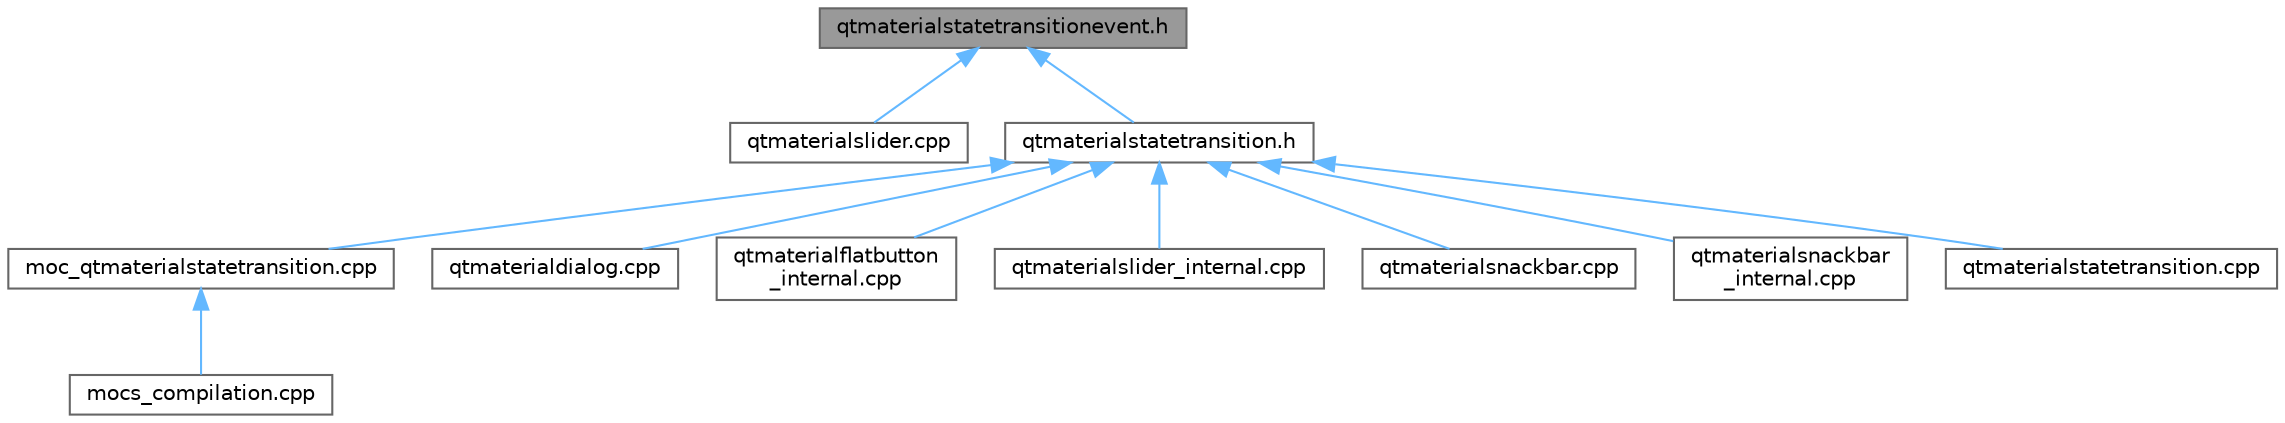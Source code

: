 digraph "qtmaterialstatetransitionevent.h"
{
 // LATEX_PDF_SIZE
  bgcolor="transparent";
  edge [fontname=Helvetica,fontsize=10,labelfontname=Helvetica,labelfontsize=10];
  node [fontname=Helvetica,fontsize=10,shape=box,height=0.2,width=0.4];
  Node1 [id="Node000001",label="qtmaterialstatetransitionevent.h",height=0.2,width=0.4,color="gray40", fillcolor="grey60", style="filled", fontcolor="black",tooltip="定义 QtMaterialStateTransitionEvent 类和状态转换类型枚举"];
  Node1 -> Node2 [id="edge1_Node000001_Node000002",dir="back",color="steelblue1",style="solid",tooltip=" "];
  Node2 [id="Node000002",label="qtmaterialslider.cpp",height=0.2,width=0.4,color="grey40", fillcolor="white", style="filled",URL="$qtmaterialslider_8cpp.html",tooltip="实现 QtMaterialSlider 类，Material 风格滑块控件"];
  Node1 -> Node3 [id="edge2_Node000001_Node000003",dir="back",color="steelblue1",style="solid",tooltip=" "];
  Node3 [id="Node000003",label="qtmaterialstatetransition.h",height=0.2,width=0.4,color="grey40", fillcolor="white", style="filled",URL="$qtmaterialstatetransition_8h.html",tooltip="定义 QtMaterialStateTransition 类，提供状态转换功能"];
  Node3 -> Node4 [id="edge3_Node000003_Node000004",dir="back",color="steelblue1",style="solid",tooltip=" "];
  Node4 [id="Node000004",label="moc_qtmaterialstatetransition.cpp",height=0.2,width=0.4,color="grey40", fillcolor="white", style="filled",URL="$moc__qtmaterialstatetransition_8cpp.html",tooltip=" "];
  Node4 -> Node5 [id="edge4_Node000004_Node000005",dir="back",color="steelblue1",style="solid",tooltip=" "];
  Node5 [id="Node000005",label="mocs_compilation.cpp",height=0.2,width=0.4,color="grey40", fillcolor="white", style="filled",URL="$ui_2_qt_material_widget_2_qt_material_widget__autogen_2mocs__compilation_8cpp.html",tooltip=" "];
  Node3 -> Node6 [id="edge5_Node000003_Node000006",dir="back",color="steelblue1",style="solid",tooltip=" "];
  Node6 [id="Node000006",label="qtmaterialdialog.cpp",height=0.2,width=0.4,color="grey40", fillcolor="white", style="filled",URL="$qtmaterialdialog_8cpp.html",tooltip="实现 QtMaterialDialog 类，提供 Material Design 对话框"];
  Node3 -> Node7 [id="edge6_Node000003_Node000007",dir="back",color="steelblue1",style="solid",tooltip=" "];
  Node7 [id="Node000007",label="qtmaterialflatbutton\l_internal.cpp",height=0.2,width=0.4,color="grey40", fillcolor="white", style="filled",URL="$qtmaterialflatbutton__internal_8cpp.html",tooltip="实现 QtMaterialFlatButtonStateMachine 类，提供扁平按钮状态管理"];
  Node3 -> Node8 [id="edge7_Node000003_Node000008",dir="back",color="steelblue1",style="solid",tooltip=" "];
  Node8 [id="Node000008",label="qtmaterialslider_internal.cpp",height=0.2,width=0.4,color="grey40", fillcolor="white", style="filled",URL="$qtmaterialslider__internal_8cpp.html",tooltip="实现滑块控件的内部实现类"];
  Node3 -> Node9 [id="edge8_Node000003_Node000009",dir="back",color="steelblue1",style="solid",tooltip=" "];
  Node9 [id="Node000009",label="qtmaterialsnackbar.cpp",height=0.2,width=0.4,color="grey40", fillcolor="white", style="filled",URL="$qtmaterialsnackbar_8cpp.html",tooltip="实现 QtMaterialSnackbar 类，提供 Material Design 提示条"];
  Node3 -> Node10 [id="edge9_Node000003_Node000010",dir="back",color="steelblue1",style="solid",tooltip=" "];
  Node10 [id="Node000010",label="qtmaterialsnackbar\l_internal.cpp",height=0.2,width=0.4,color="grey40", fillcolor="white", style="filled",URL="$qtmaterialsnackbar__internal_8cpp.html",tooltip="实现 QtMaterialSnackbarStateMachine 类，提供提示条状态管理"];
  Node3 -> Node11 [id="edge10_Node000003_Node000011",dir="back",color="steelblue1",style="solid",tooltip=" "];
  Node11 [id="Node000011",label="qtmaterialstatetransition.cpp",height=0.2,width=0.4,color="grey40", fillcolor="white", style="filled",URL="$qtmaterialstatetransition_8cpp.html",tooltip="实现 QtMaterialStateTransition 类，提供状态转换功能"];
}
